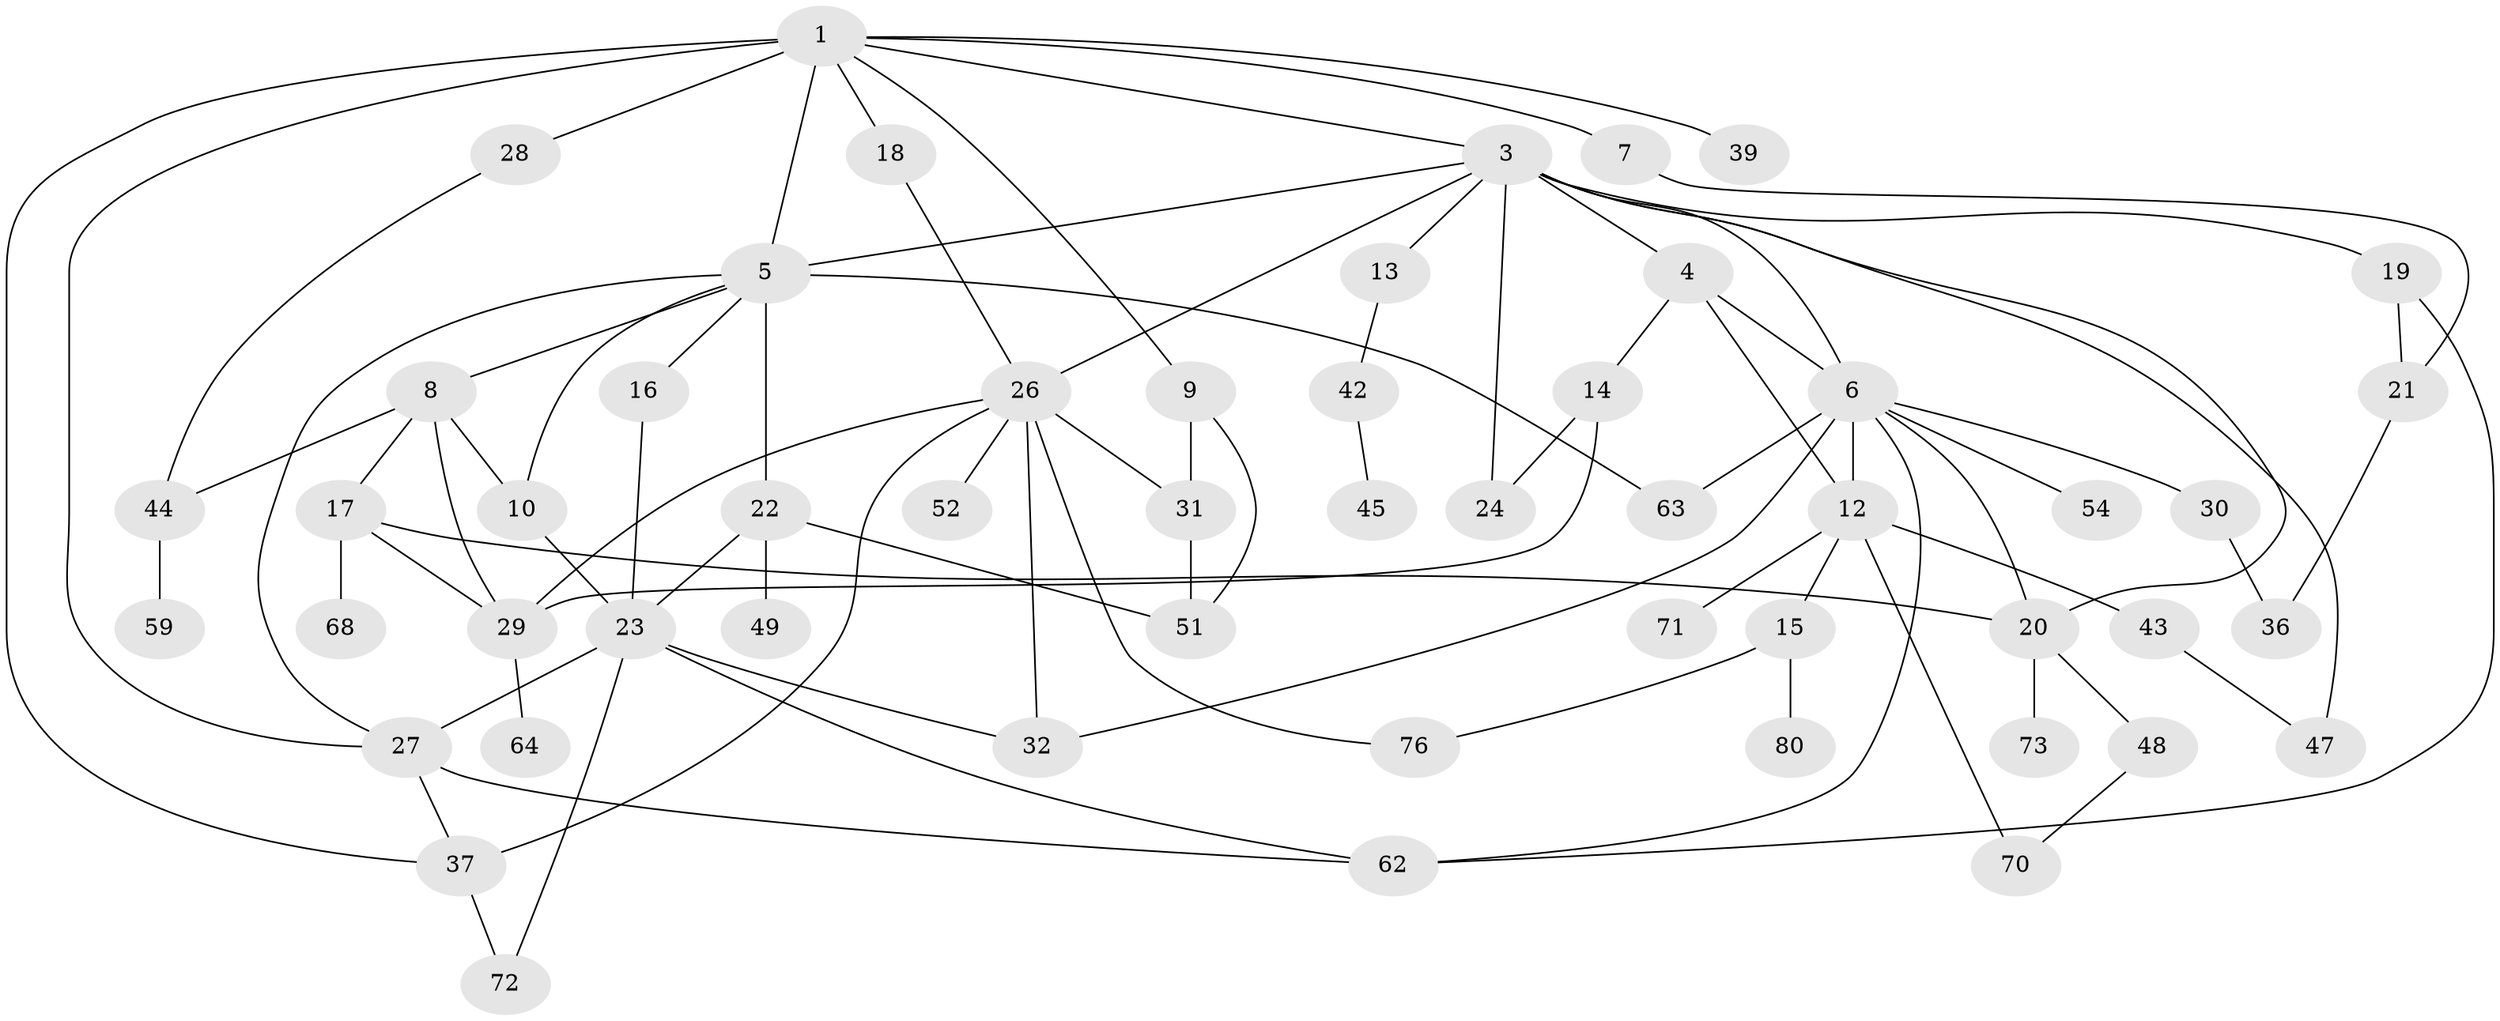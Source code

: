 // Generated by graph-tools (version 1.1) at 2025/51/02/27/25 19:51:39]
// undirected, 53 vertices, 85 edges
graph export_dot {
graph [start="1"]
  node [color=gray90,style=filled];
  1 [super="+2"];
  3 [super="+11"];
  4 [super="+57"];
  5 [super="+55"];
  6 [super="+77"];
  7;
  8 [super="+38"];
  9;
  10;
  12 [super="+41"];
  13 [super="+56"];
  14 [super="+69"];
  15 [super="+34"];
  16;
  17 [super="+66"];
  18;
  19 [super="+65"];
  20 [super="+35"];
  21 [super="+74"];
  22 [super="+25"];
  23 [super="+53"];
  24;
  26 [super="+40"];
  27 [super="+33"];
  28 [super="+78"];
  29 [super="+46"];
  30;
  31;
  32;
  36 [super="+58"];
  37;
  39;
  42 [super="+60"];
  43;
  44 [super="+50"];
  45;
  47;
  48 [super="+79"];
  49;
  51 [super="+61"];
  52;
  54;
  59;
  62 [super="+75"];
  63;
  64 [super="+67"];
  68;
  70;
  71;
  72;
  73;
  76;
  80;
  1 -- 5 [weight=2];
  1 -- 9;
  1 -- 18;
  1 -- 28;
  1 -- 3;
  1 -- 7;
  1 -- 37;
  1 -- 39;
  1 -- 27;
  3 -- 4;
  3 -- 6;
  3 -- 13;
  3 -- 19;
  3 -- 24;
  3 -- 20;
  3 -- 5;
  3 -- 26;
  3 -- 47;
  4 -- 12;
  4 -- 14;
  4 -- 6;
  5 -- 8;
  5 -- 16;
  5 -- 22;
  5 -- 10;
  5 -- 27;
  5 -- 63;
  6 -- 30;
  6 -- 54;
  6 -- 62;
  6 -- 32;
  6 -- 20;
  6 -- 12;
  6 -- 63;
  7 -- 21;
  8 -- 10;
  8 -- 17;
  8 -- 44;
  8 -- 29;
  9 -- 31;
  9 -- 51;
  10 -- 23;
  12 -- 15 [weight=2];
  12 -- 43;
  12 -- 70;
  12 -- 71;
  13 -- 42;
  14 -- 24;
  14 -- 29;
  15 -- 76;
  15 -- 80;
  16 -- 23;
  17 -- 20;
  17 -- 29;
  17 -- 68;
  18 -- 26;
  19 -- 21;
  19 -- 62;
  20 -- 48;
  20 -- 73;
  21 -- 36;
  22 -- 49;
  22 -- 51;
  22 -- 23;
  23 -- 32;
  23 -- 72;
  23 -- 62;
  23 -- 27;
  26 -- 37;
  26 -- 32;
  26 -- 52;
  26 -- 76;
  26 -- 29;
  26 -- 31;
  27 -- 37;
  27 -- 62;
  28 -- 44;
  29 -- 64;
  30 -- 36;
  31 -- 51;
  37 -- 72;
  42 -- 45;
  43 -- 47;
  44 -- 59;
  48 -- 70;
}
